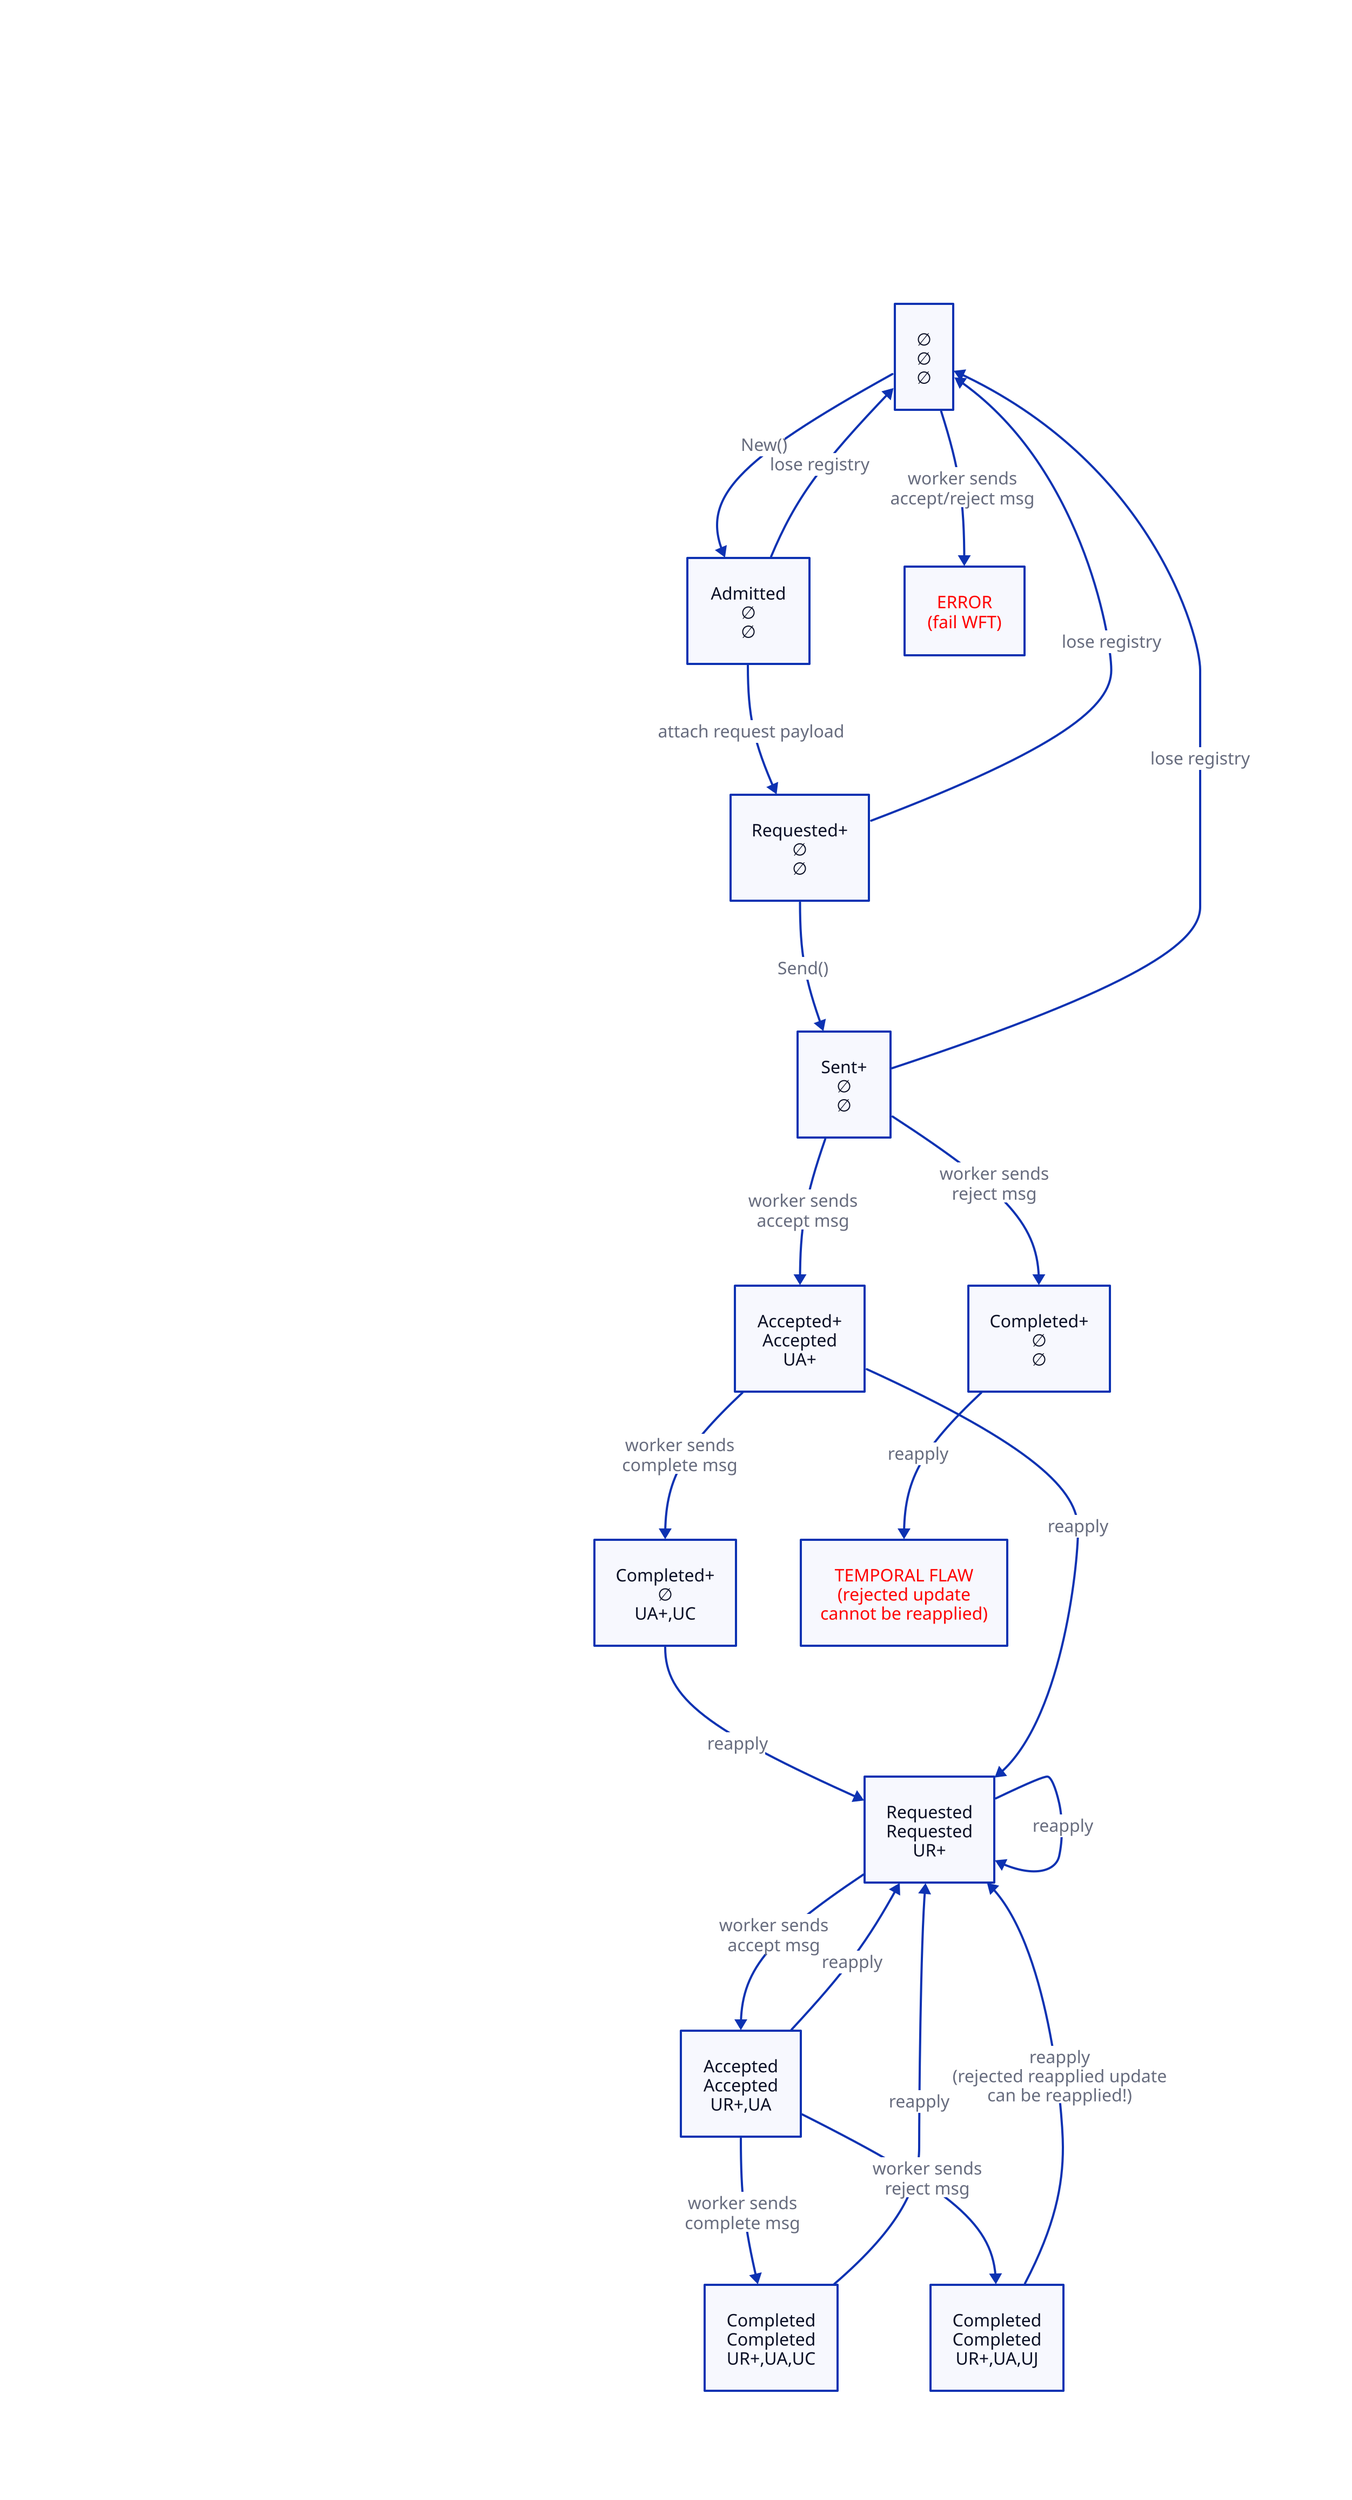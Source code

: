 explanation: |md
  Each state comprises 3 substates, arranged vertically. These are:
  - `UpdateRegistry` entry
  - mutable state `UpdateInfo` entry
  - history events

  \+ indicates that the request payload is present.
| {near: top-left}

∅ -> Admitted: New()
Admitted -> Requested+: attach request payload
Requested+ -> Sent+: Send()
Sent+ -> Accepted+: worker sends\naccept msg
Accepted+ -> Completed+: worker sends\ncomplete msg
Sent+ -> Rejected+: worker sends\nreject msg

Admitted -> ∅: lose registry
Requested+ -> ∅: lose registry
Sent+ -> ∅: lose registry
# Accepted+ -> Accepted+: lose registry

∅ -> fail-wft: worker sends\naccept/reject msg

∅: {
  label: ∅\n∅\n∅\n
}
Sent+: {
  label: Sent+\n∅\n∅
}
Admitted: {
  label: Admitted\n∅\n∅
}
Requested+: {
  label: Requested+\n∅\n∅
}
Accepted+: {
  label: Accepted+\nAccepted\nUA+
}
Completed+: {
  label: Completed+\n∅\nUA+,UC
}
Rejected+: {
  label: Completed+\n∅\n∅
}
fail-wft: {
  label: ERROR\n(fail WFT)
  style.font-color: red
}

# With reapplied updates
Completed+ -> ReappliedR: reapply
Accepted+ -> ReappliedR: reapply
Rejected+ -> bug-reapply-rejected: reapply
ReappliedR -> ReappliedRA: worker sends\naccept msg
ReappliedRA -> ReappliedRAC: worker sends\ncomplete msg
ReappliedRA -> ReappliedRAJ: worker sends\nreject msg

# Multiple reapplies
ReappliedR -> ReappliedR: reapply
ReappliedRA -> ReappliedR: reapply
ReappliedRAC -> ReappliedR: reapply
ReappliedRAJ -> ReappliedR: reapply\n(rejected reapplied update\ncan be reapplied!)

# Reapply states
ReappliedR: {
  label: Requested\nRequested\nUR+
}
ReappliedRA: {
  label: Accepted\nAccepted\nUR+,UA
}
ReappliedRAC: {
  label: Completed\nCompleted\nUR+,UA,UC
}
ReappliedRAJ: {
  label: Completed\nCompleted\nUR+,UA,UJ
}
bug-reapply-rejected: {
  label: TEMPORAL FLAW\n(rejected update\ncannot be reapplied)
  style.font-color: red
}
